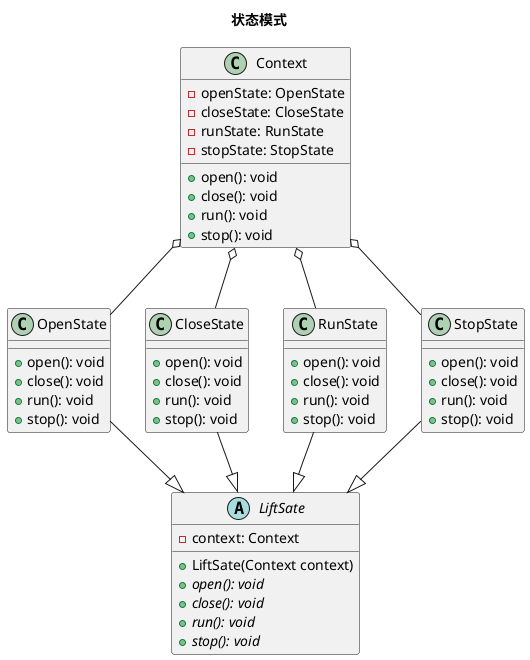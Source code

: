 @startuml
title 状态模式

abstract class LiftSate {
    - context: Context
    + LiftSate(Context context)
    + {abstract} open(): void
    + {abstract} close(): void
    + {abstract} run(): void
    + {abstract} stop(): void
}

class OpenState {
    + open(): void
    + close(): void
    + run(): void
    + stop(): void
}

class CloseState {
    + open(): void
    + close(): void
    + run(): void
    + stop(): void
}

class RunState {
    + open(): void
    + close(): void
    + run(): void
    + stop(): void
}

class StopState {
    + open(): void
    + close(): void
    + run(): void
    + stop(): void
}

OpenState --|> LiftSate
CloseState --|> LiftSate
RunState --|> LiftSate
StopState --|> LiftSate


class Context {
    - openState: OpenState
    - closeState: CloseState
    - runState: RunState
    - stopState: StopState
    + open(): void
    + close(): void
    + run(): void
    + stop(): void
}

Context o-- OpenState
Context o-- CloseState
Context o-- RunState
Context o-- StopState

@enduml